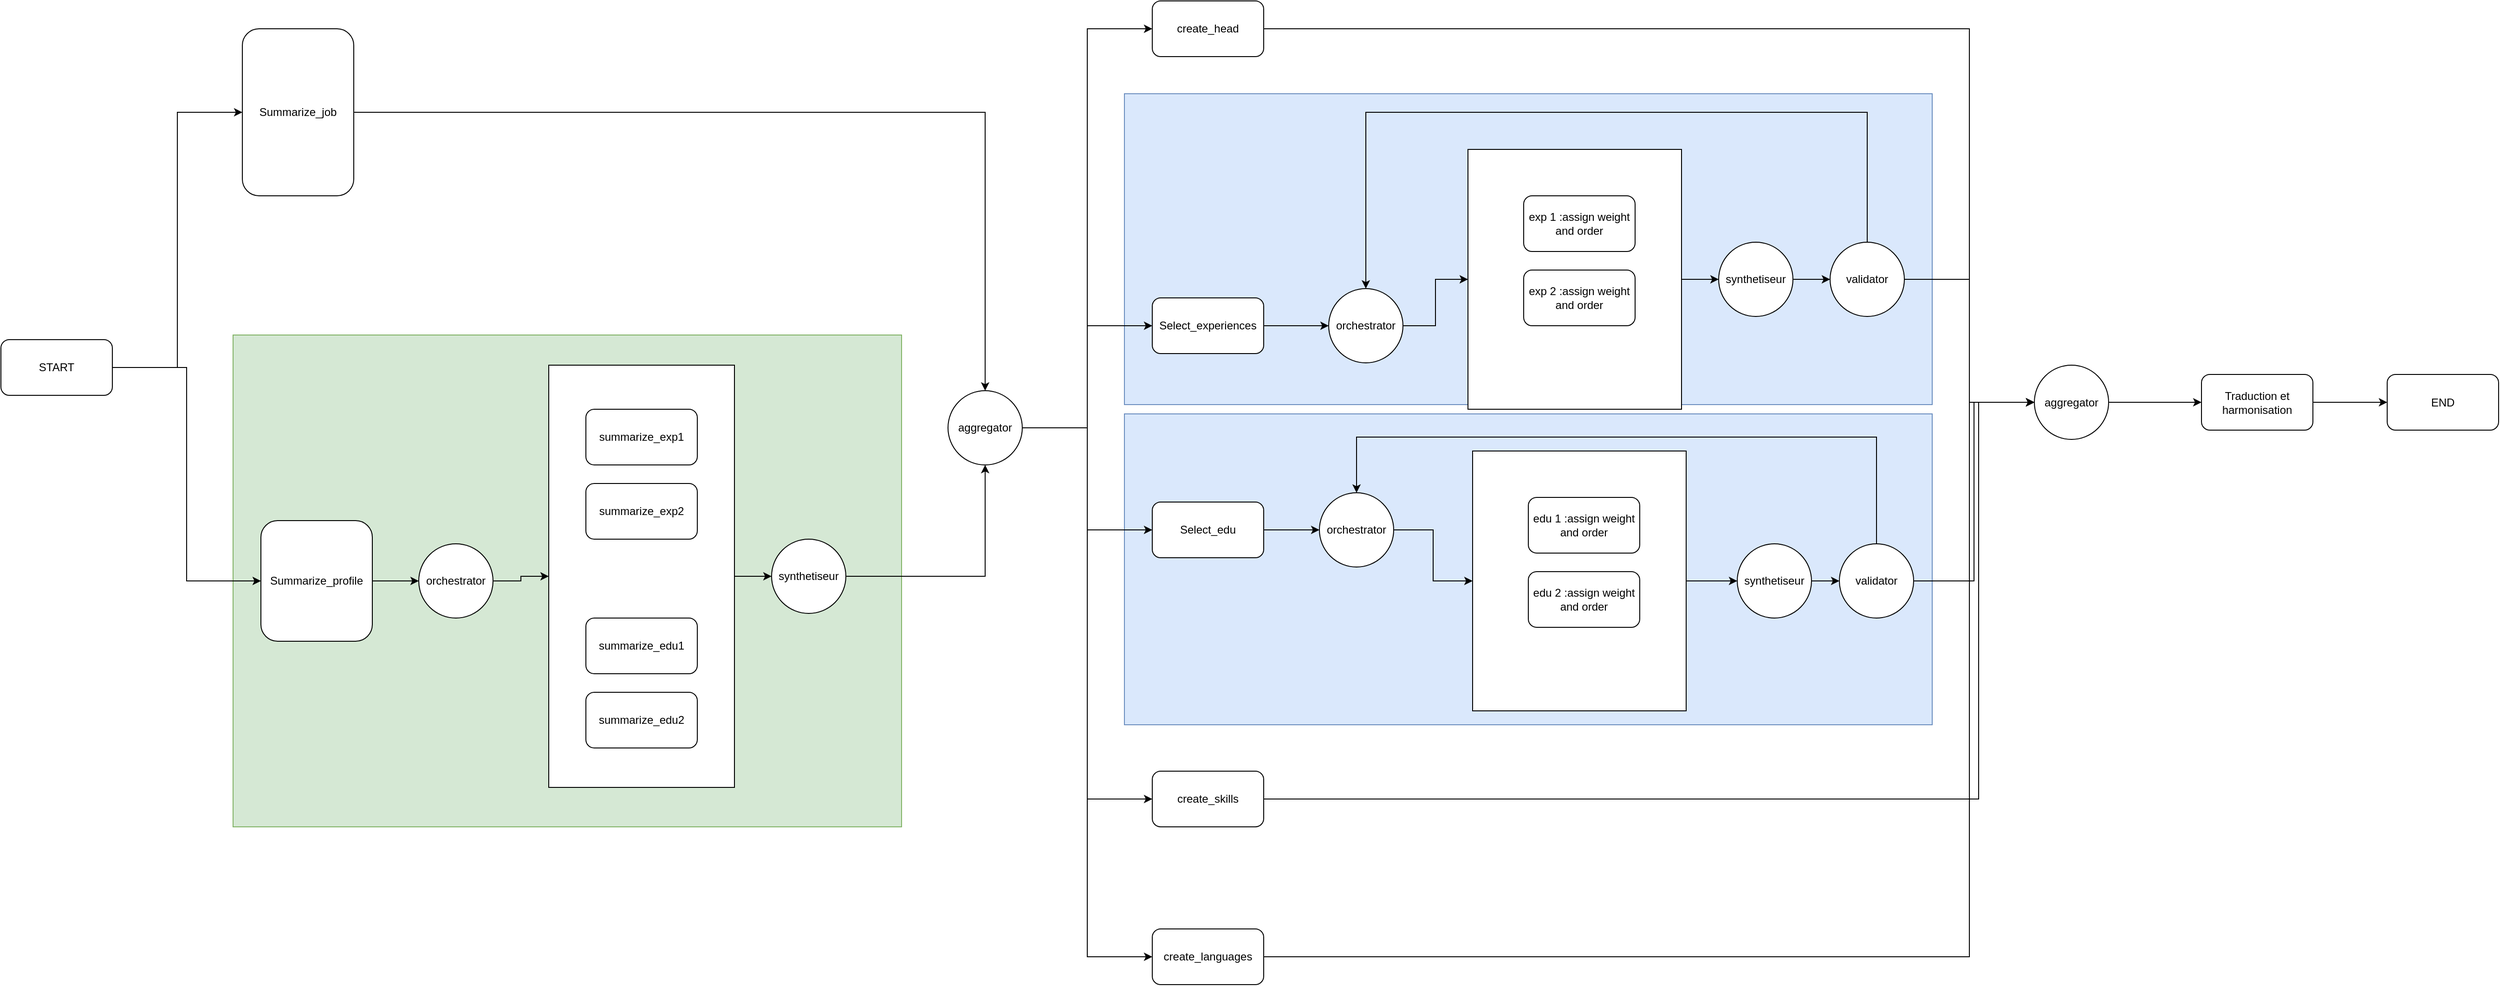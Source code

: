 <mxfile version="26.0.16">
  <diagram name="Page-1" id="X50r67eha17uEZtLHzOA">
    <mxGraphModel dx="3187" dy="1121" grid="1" gridSize="10" guides="1" tooltips="1" connect="1" arrows="1" fold="1" page="1" pageScale="1" pageWidth="827" pageHeight="1169" math="0" shadow="0">
      <root>
        <mxCell id="0" />
        <mxCell id="1" parent="0" />
        <mxCell id="xhA7TpGYNtqSUp4RFqiF-86" value="" style="rounded=0;whiteSpace=wrap;html=1;fillColor=#dae8fc;strokeColor=#6c8ebf;" vertex="1" parent="1">
          <mxGeometry x="-50" y="260" width="870" height="335" as="geometry" />
        </mxCell>
        <mxCell id="xhA7TpGYNtqSUp4RFqiF-85" value="" style="rounded=0;whiteSpace=wrap;html=1;fillColor=#dae8fc;strokeColor=#6c8ebf;" vertex="1" parent="1">
          <mxGeometry x="-50" y="605" width="870" height="335" as="geometry" />
        </mxCell>
        <mxCell id="xhA7TpGYNtqSUp4RFqiF-84" value="" style="rounded=0;whiteSpace=wrap;html=1;fillColor=#d5e8d4;strokeColor=#82b366;" vertex="1" parent="1">
          <mxGeometry x="-1010" y="520" width="720" height="530" as="geometry" />
        </mxCell>
        <mxCell id="xhA7TpGYNtqSUp4RFqiF-40" style="edgeStyle=orthogonalEdgeStyle;rounded=0;orthogonalLoop=1;jettySize=auto;html=1;exitX=1;exitY=0.5;exitDx=0;exitDy=0;entryX=0;entryY=0.5;entryDx=0;entryDy=0;" edge="1" parent="1" source="xhA7TpGYNtqSUp4RFqiF-38" target="xhA7TpGYNtqSUp4RFqiF-31">
          <mxGeometry relative="1" as="geometry" />
        </mxCell>
        <mxCell id="xhA7TpGYNtqSUp4RFqiF-38" value="" style="rounded=0;whiteSpace=wrap;html=1;" vertex="1" parent="1">
          <mxGeometry x="-670" y="552.5" width="200" height="455" as="geometry" />
        </mxCell>
        <mxCell id="xhA7TpGYNtqSUp4RFqiF-41" style="edgeStyle=orthogonalEdgeStyle;rounded=0;orthogonalLoop=1;jettySize=auto;html=1;exitX=1;exitY=0.5;exitDx=0;exitDy=0;entryX=0.5;entryY=0;entryDx=0;entryDy=0;" edge="1" parent="1" source="xhA7TpGYNtqSUp4RFqiF-1" target="xhA7TpGYNtqSUp4RFqiF-29">
          <mxGeometry relative="1" as="geometry" />
        </mxCell>
        <mxCell id="xhA7TpGYNtqSUp4RFqiF-1" value="Summarize_job" style="rounded=1;whiteSpace=wrap;html=1;" vertex="1" parent="1">
          <mxGeometry x="-1000" y="190" width="120" height="180" as="geometry" />
        </mxCell>
        <mxCell id="xhA7TpGYNtqSUp4RFqiF-35" style="edgeStyle=orthogonalEdgeStyle;rounded=0;orthogonalLoop=1;jettySize=auto;html=1;exitX=1;exitY=0.5;exitDx=0;exitDy=0;entryX=0;entryY=0.5;entryDx=0;entryDy=0;" edge="1" parent="1" source="xhA7TpGYNtqSUp4RFqiF-2" target="xhA7TpGYNtqSUp4RFqiF-30">
          <mxGeometry relative="1" as="geometry" />
        </mxCell>
        <mxCell id="xhA7TpGYNtqSUp4RFqiF-2" value="Summarize_profile" style="whiteSpace=wrap;html=1;rounded=1;" vertex="1" parent="1">
          <mxGeometry x="-980" y="720" width="120" height="130" as="geometry" />
        </mxCell>
        <mxCell id="xhA7TpGYNtqSUp4RFqiF-4" value="summarize_exp1" style="whiteSpace=wrap;html=1;rounded=1;" vertex="1" parent="1">
          <mxGeometry x="-630" y="600" width="120" height="60" as="geometry" />
        </mxCell>
        <mxCell id="xhA7TpGYNtqSUp4RFqiF-6" value="summarize_exp2" style="whiteSpace=wrap;html=1;rounded=1;" vertex="1" parent="1">
          <mxGeometry x="-630" y="680" width="120" height="60" as="geometry" />
        </mxCell>
        <mxCell id="xhA7TpGYNtqSUp4RFqiF-7" value="summarize_edu1" style="whiteSpace=wrap;html=1;rounded=1;" vertex="1" parent="1">
          <mxGeometry x="-630" y="825" width="120" height="60" as="geometry" />
        </mxCell>
        <mxCell id="xhA7TpGYNtqSUp4RFqiF-8" value="summarize_edu2" style="whiteSpace=wrap;html=1;rounded=1;" vertex="1" parent="1">
          <mxGeometry x="-630" y="905" width="120" height="60" as="geometry" />
        </mxCell>
        <mxCell id="xhA7TpGYNtqSUp4RFqiF-14" value="Select_experiences" style="rounded=1;whiteSpace=wrap;html=1;" vertex="1" parent="1">
          <mxGeometry x="-20" y="480" width="120" height="60" as="geometry" />
        </mxCell>
        <mxCell id="xhA7TpGYNtqSUp4RFqiF-57" style="edgeStyle=orthogonalEdgeStyle;rounded=0;orthogonalLoop=1;jettySize=auto;html=1;exitX=1;exitY=0.5;exitDx=0;exitDy=0;entryX=0;entryY=0.5;entryDx=0;entryDy=0;" edge="1" parent="1" source="xhA7TpGYNtqSUp4RFqiF-24" target="xhA7TpGYNtqSUp4RFqiF-55">
          <mxGeometry relative="1" as="geometry" />
        </mxCell>
        <mxCell id="xhA7TpGYNtqSUp4RFqiF-24" value="Select_edu" style="rounded=1;whiteSpace=wrap;html=1;" vertex="1" parent="1">
          <mxGeometry x="-20" y="700" width="120" height="60" as="geometry" />
        </mxCell>
        <mxCell id="xhA7TpGYNtqSUp4RFqiF-33" style="edgeStyle=orthogonalEdgeStyle;rounded=0;orthogonalLoop=1;jettySize=auto;html=1;exitX=1;exitY=0.5;exitDx=0;exitDy=0;entryX=0;entryY=0.5;entryDx=0;entryDy=0;" edge="1" parent="1" source="xhA7TpGYNtqSUp4RFqiF-28" target="xhA7TpGYNtqSUp4RFqiF-1">
          <mxGeometry relative="1" as="geometry" />
        </mxCell>
        <mxCell id="xhA7TpGYNtqSUp4RFqiF-34" style="edgeStyle=orthogonalEdgeStyle;rounded=0;orthogonalLoop=1;jettySize=auto;html=1;exitX=1;exitY=0.5;exitDx=0;exitDy=0;entryX=0;entryY=0.5;entryDx=0;entryDy=0;" edge="1" parent="1" source="xhA7TpGYNtqSUp4RFqiF-28" target="xhA7TpGYNtqSUp4RFqiF-2">
          <mxGeometry relative="1" as="geometry" />
        </mxCell>
        <mxCell id="xhA7TpGYNtqSUp4RFqiF-28" value="START" style="rounded=1;whiteSpace=wrap;html=1;" vertex="1" parent="1">
          <mxGeometry x="-1260" y="525" width="120" height="60" as="geometry" />
        </mxCell>
        <mxCell id="xhA7TpGYNtqSUp4RFqiF-43" style="edgeStyle=orthogonalEdgeStyle;rounded=0;orthogonalLoop=1;jettySize=auto;html=1;exitX=1;exitY=0.5;exitDx=0;exitDy=0;entryX=0;entryY=0.5;entryDx=0;entryDy=0;" edge="1" parent="1" source="xhA7TpGYNtqSUp4RFqiF-29" target="xhA7TpGYNtqSUp4RFqiF-14">
          <mxGeometry relative="1" as="geometry" />
        </mxCell>
        <mxCell id="xhA7TpGYNtqSUp4RFqiF-44" style="edgeStyle=orthogonalEdgeStyle;rounded=0;orthogonalLoop=1;jettySize=auto;html=1;exitX=1;exitY=0.5;exitDx=0;exitDy=0;entryX=0;entryY=0.5;entryDx=0;entryDy=0;" edge="1" parent="1" source="xhA7TpGYNtqSUp4RFqiF-29" target="xhA7TpGYNtqSUp4RFqiF-24">
          <mxGeometry relative="1" as="geometry" />
        </mxCell>
        <mxCell id="xhA7TpGYNtqSUp4RFqiF-46" style="edgeStyle=orthogonalEdgeStyle;rounded=0;orthogonalLoop=1;jettySize=auto;html=1;exitX=1;exitY=0.5;exitDx=0;exitDy=0;entryX=0;entryY=0.5;entryDx=0;entryDy=0;" edge="1" parent="1" source="xhA7TpGYNtqSUp4RFqiF-29" target="xhA7TpGYNtqSUp4RFqiF-45">
          <mxGeometry relative="1" as="geometry" />
        </mxCell>
        <mxCell id="xhA7TpGYNtqSUp4RFqiF-48" style="edgeStyle=orthogonalEdgeStyle;rounded=0;orthogonalLoop=1;jettySize=auto;html=1;exitX=1;exitY=0.5;exitDx=0;exitDy=0;entryX=0;entryY=0.5;entryDx=0;entryDy=0;" edge="1" parent="1" source="xhA7TpGYNtqSUp4RFqiF-29" target="xhA7TpGYNtqSUp4RFqiF-47">
          <mxGeometry relative="1" as="geometry" />
        </mxCell>
        <mxCell id="xhA7TpGYNtqSUp4RFqiF-74" style="edgeStyle=orthogonalEdgeStyle;rounded=0;orthogonalLoop=1;jettySize=auto;html=1;exitX=1;exitY=0.5;exitDx=0;exitDy=0;entryX=0;entryY=0.5;entryDx=0;entryDy=0;" edge="1" parent="1" source="xhA7TpGYNtqSUp4RFqiF-29" target="xhA7TpGYNtqSUp4RFqiF-72">
          <mxGeometry relative="1" as="geometry" />
        </mxCell>
        <mxCell id="xhA7TpGYNtqSUp4RFqiF-29" value="aggregator" style="ellipse;whiteSpace=wrap;html=1;aspect=fixed;" vertex="1" parent="1">
          <mxGeometry x="-240" y="580" width="80" height="80" as="geometry" />
        </mxCell>
        <mxCell id="xhA7TpGYNtqSUp4RFqiF-39" style="edgeStyle=orthogonalEdgeStyle;rounded=0;orthogonalLoop=1;jettySize=auto;html=1;exitX=1;exitY=0.5;exitDx=0;exitDy=0;entryX=0;entryY=0.5;entryDx=0;entryDy=0;" edge="1" parent="1" source="xhA7TpGYNtqSUp4RFqiF-30" target="xhA7TpGYNtqSUp4RFqiF-38">
          <mxGeometry relative="1" as="geometry" />
        </mxCell>
        <mxCell id="xhA7TpGYNtqSUp4RFqiF-30" value="orchestrator" style="ellipse;whiteSpace=wrap;html=1;aspect=fixed;" vertex="1" parent="1">
          <mxGeometry x="-810" y="745" width="80" height="80" as="geometry" />
        </mxCell>
        <mxCell id="xhA7TpGYNtqSUp4RFqiF-42" style="edgeStyle=orthogonalEdgeStyle;rounded=0;orthogonalLoop=1;jettySize=auto;html=1;exitX=1;exitY=0.5;exitDx=0;exitDy=0;entryX=0.5;entryY=1;entryDx=0;entryDy=0;" edge="1" parent="1" source="xhA7TpGYNtqSUp4RFqiF-31" target="xhA7TpGYNtqSUp4RFqiF-29">
          <mxGeometry relative="1" as="geometry" />
        </mxCell>
        <mxCell id="xhA7TpGYNtqSUp4RFqiF-31" value="synthetiseur" style="ellipse;whiteSpace=wrap;html=1;aspect=fixed;" vertex="1" parent="1">
          <mxGeometry x="-430" y="740" width="80" height="80" as="geometry" />
        </mxCell>
        <mxCell id="xhA7TpGYNtqSUp4RFqiF-77" style="edgeStyle=orthogonalEdgeStyle;rounded=0;orthogonalLoop=1;jettySize=auto;html=1;exitX=1;exitY=0.5;exitDx=0;exitDy=0;entryX=0;entryY=0.5;entryDx=0;entryDy=0;" edge="1" parent="1" source="xhA7TpGYNtqSUp4RFqiF-45" target="xhA7TpGYNtqSUp4RFqiF-76">
          <mxGeometry relative="1" as="geometry">
            <Array as="points">
              <mxPoint x="860" y="190" />
              <mxPoint x="860" y="593" />
            </Array>
          </mxGeometry>
        </mxCell>
        <mxCell id="xhA7TpGYNtqSUp4RFqiF-45" value="create_head" style="rounded=1;whiteSpace=wrap;html=1;" vertex="1" parent="1">
          <mxGeometry x="-20" y="160" width="120" height="60" as="geometry" />
        </mxCell>
        <mxCell id="xhA7TpGYNtqSUp4RFqiF-80" style="edgeStyle=orthogonalEdgeStyle;rounded=0;orthogonalLoop=1;jettySize=auto;html=1;exitX=1;exitY=0.5;exitDx=0;exitDy=0;entryX=0;entryY=0.5;entryDx=0;entryDy=0;" edge="1" parent="1" source="xhA7TpGYNtqSUp4RFqiF-47" target="xhA7TpGYNtqSUp4RFqiF-76">
          <mxGeometry relative="1" as="geometry">
            <Array as="points">
              <mxPoint x="870" y="1020" />
              <mxPoint x="870" y="593" />
            </Array>
          </mxGeometry>
        </mxCell>
        <mxCell id="xhA7TpGYNtqSUp4RFqiF-47" value="create_skills" style="rounded=1;whiteSpace=wrap;html=1;" vertex="1" parent="1">
          <mxGeometry x="-20" y="990" width="120" height="60" as="geometry" />
        </mxCell>
        <mxCell id="xhA7TpGYNtqSUp4RFqiF-50" value="" style="edgeStyle=orthogonalEdgeStyle;rounded=0;orthogonalLoop=1;jettySize=auto;html=1;" edge="1" parent="1" source="xhA7TpGYNtqSUp4RFqiF-14" target="xhA7TpGYNtqSUp4RFqiF-49">
          <mxGeometry relative="1" as="geometry">
            <mxPoint x="100" y="510" as="sourcePoint" />
            <mxPoint x="300" y="510" as="targetPoint" />
          </mxGeometry>
        </mxCell>
        <mxCell id="xhA7TpGYNtqSUp4RFqiF-58" style="edgeStyle=orthogonalEdgeStyle;rounded=0;orthogonalLoop=1;jettySize=auto;html=1;exitX=1;exitY=0.5;exitDx=0;exitDy=0;" edge="1" parent="1" source="xhA7TpGYNtqSUp4RFqiF-49" target="xhA7TpGYNtqSUp4RFqiF-52">
          <mxGeometry relative="1" as="geometry" />
        </mxCell>
        <mxCell id="xhA7TpGYNtqSUp4RFqiF-49" value="orchestrator" style="ellipse;whiteSpace=wrap;html=1;aspect=fixed;" vertex="1" parent="1">
          <mxGeometry x="170" y="470" width="80" height="80" as="geometry" />
        </mxCell>
        <mxCell id="xhA7TpGYNtqSUp4RFqiF-59" style="edgeStyle=orthogonalEdgeStyle;rounded=0;orthogonalLoop=1;jettySize=auto;html=1;exitX=1;exitY=0.5;exitDx=0;exitDy=0;" edge="1" parent="1" source="xhA7TpGYNtqSUp4RFqiF-55" target="xhA7TpGYNtqSUp4RFqiF-53">
          <mxGeometry relative="1" as="geometry" />
        </mxCell>
        <mxCell id="xhA7TpGYNtqSUp4RFqiF-55" value="orchestrator" style="ellipse;whiteSpace=wrap;html=1;aspect=fixed;" vertex="1" parent="1">
          <mxGeometry x="160" y="690" width="80" height="80" as="geometry" />
        </mxCell>
        <mxCell id="xhA7TpGYNtqSUp4RFqiF-60" value="" style="group" vertex="1" connectable="0" parent="1">
          <mxGeometry x="320" y="320" width="230" height="280" as="geometry" />
        </mxCell>
        <mxCell id="xhA7TpGYNtqSUp4RFqiF-52" value="" style="rounded=0;whiteSpace=wrap;html=1;" vertex="1" parent="xhA7TpGYNtqSUp4RFqiF-60">
          <mxGeometry width="230" height="280" as="geometry" />
        </mxCell>
        <mxCell id="xhA7TpGYNtqSUp4RFqiF-21" value="exp 1 :assign weight&lt;div&gt;and order&lt;/div&gt;" style="whiteSpace=wrap;html=1;rounded=1;" vertex="1" parent="xhA7TpGYNtqSUp4RFqiF-60">
          <mxGeometry x="60" y="50" width="120" height="60" as="geometry" />
        </mxCell>
        <mxCell id="xhA7TpGYNtqSUp4RFqiF-51" value="exp 2 :assign weight&lt;div&gt;and order&lt;/div&gt;" style="whiteSpace=wrap;html=1;rounded=1;" vertex="1" parent="xhA7TpGYNtqSUp4RFqiF-60">
          <mxGeometry x="60" y="130" width="120" height="60" as="geometry" />
        </mxCell>
        <mxCell id="xhA7TpGYNtqSUp4RFqiF-61" value="" style="group" vertex="1" connectable="0" parent="1">
          <mxGeometry x="325" y="645" width="230" height="280" as="geometry" />
        </mxCell>
        <mxCell id="xhA7TpGYNtqSUp4RFqiF-53" value="" style="rounded=0;whiteSpace=wrap;html=1;" vertex="1" parent="xhA7TpGYNtqSUp4RFqiF-61">
          <mxGeometry width="230" height="280" as="geometry" />
        </mxCell>
        <mxCell id="xhA7TpGYNtqSUp4RFqiF-54" value="edu 1 :assign weight&lt;div&gt;and order&lt;/div&gt;" style="whiteSpace=wrap;html=1;rounded=1;" vertex="1" parent="xhA7TpGYNtqSUp4RFqiF-61">
          <mxGeometry x="60" y="50" width="120" height="60" as="geometry" />
        </mxCell>
        <mxCell id="xhA7TpGYNtqSUp4RFqiF-56" value="edu 2 :assign weight&lt;div&gt;and order&lt;/div&gt;" style="whiteSpace=wrap;html=1;rounded=1;" vertex="1" parent="xhA7TpGYNtqSUp4RFqiF-61">
          <mxGeometry x="60" y="130" width="120" height="60" as="geometry" />
        </mxCell>
        <mxCell id="xhA7TpGYNtqSUp4RFqiF-67" style="edgeStyle=orthogonalEdgeStyle;rounded=0;orthogonalLoop=1;jettySize=auto;html=1;exitX=1;exitY=0.5;exitDx=0;exitDy=0;" edge="1" parent="1" source="xhA7TpGYNtqSUp4RFqiF-62" target="xhA7TpGYNtqSUp4RFqiF-66">
          <mxGeometry relative="1" as="geometry" />
        </mxCell>
        <mxCell id="xhA7TpGYNtqSUp4RFqiF-62" value="synthetiseur" style="ellipse;whiteSpace=wrap;html=1;aspect=fixed;" vertex="1" parent="1">
          <mxGeometry x="590" y="420" width="80" height="80" as="geometry" />
        </mxCell>
        <mxCell id="xhA7TpGYNtqSUp4RFqiF-70" style="edgeStyle=orthogonalEdgeStyle;rounded=0;orthogonalLoop=1;jettySize=auto;html=1;exitX=1;exitY=0.5;exitDx=0;exitDy=0;entryX=0;entryY=0.5;entryDx=0;entryDy=0;" edge="1" parent="1" source="xhA7TpGYNtqSUp4RFqiF-63" target="xhA7TpGYNtqSUp4RFqiF-69">
          <mxGeometry relative="1" as="geometry" />
        </mxCell>
        <mxCell id="xhA7TpGYNtqSUp4RFqiF-63" value="synthetiseur" style="ellipse;whiteSpace=wrap;html=1;aspect=fixed;" vertex="1" parent="1">
          <mxGeometry x="610" y="745" width="80" height="80" as="geometry" />
        </mxCell>
        <mxCell id="xhA7TpGYNtqSUp4RFqiF-64" style="edgeStyle=orthogonalEdgeStyle;rounded=0;orthogonalLoop=1;jettySize=auto;html=1;exitX=1;exitY=0.5;exitDx=0;exitDy=0;" edge="1" parent="1" source="xhA7TpGYNtqSUp4RFqiF-52" target="xhA7TpGYNtqSUp4RFqiF-62">
          <mxGeometry relative="1" as="geometry" />
        </mxCell>
        <mxCell id="xhA7TpGYNtqSUp4RFqiF-65" style="edgeStyle=orthogonalEdgeStyle;rounded=0;orthogonalLoop=1;jettySize=auto;html=1;exitX=1;exitY=0.5;exitDx=0;exitDy=0;entryX=0;entryY=0.5;entryDx=0;entryDy=0;" edge="1" parent="1" source="xhA7TpGYNtqSUp4RFqiF-53" target="xhA7TpGYNtqSUp4RFqiF-63">
          <mxGeometry relative="1" as="geometry" />
        </mxCell>
        <mxCell id="xhA7TpGYNtqSUp4RFqiF-68" style="edgeStyle=orthogonalEdgeStyle;rounded=0;orthogonalLoop=1;jettySize=auto;html=1;exitX=0.5;exitY=0;exitDx=0;exitDy=0;entryX=0.5;entryY=0;entryDx=0;entryDy=0;" edge="1" parent="1" source="xhA7TpGYNtqSUp4RFqiF-66" target="xhA7TpGYNtqSUp4RFqiF-49">
          <mxGeometry relative="1" as="geometry">
            <Array as="points">
              <mxPoint x="750" y="280" />
              <mxPoint x="210" y="280" />
            </Array>
          </mxGeometry>
        </mxCell>
        <mxCell id="xhA7TpGYNtqSUp4RFqiF-78" style="edgeStyle=orthogonalEdgeStyle;rounded=0;orthogonalLoop=1;jettySize=auto;html=1;exitX=1;exitY=0.5;exitDx=0;exitDy=0;entryX=0;entryY=0.5;entryDx=0;entryDy=0;" edge="1" parent="1" source="xhA7TpGYNtqSUp4RFqiF-66" target="xhA7TpGYNtqSUp4RFqiF-76">
          <mxGeometry relative="1" as="geometry" />
        </mxCell>
        <mxCell id="xhA7TpGYNtqSUp4RFqiF-66" value="validator" style="ellipse;whiteSpace=wrap;html=1;aspect=fixed;" vertex="1" parent="1">
          <mxGeometry x="710" y="420" width="80" height="80" as="geometry" />
        </mxCell>
        <mxCell id="xhA7TpGYNtqSUp4RFqiF-71" style="edgeStyle=orthogonalEdgeStyle;rounded=0;orthogonalLoop=1;jettySize=auto;html=1;exitX=0.5;exitY=0;exitDx=0;exitDy=0;entryX=0.5;entryY=0;entryDx=0;entryDy=0;" edge="1" parent="1" source="xhA7TpGYNtqSUp4RFqiF-69" target="xhA7TpGYNtqSUp4RFqiF-55">
          <mxGeometry relative="1" as="geometry">
            <Array as="points">
              <mxPoint x="760" y="630" />
              <mxPoint x="200" y="630" />
            </Array>
          </mxGeometry>
        </mxCell>
        <mxCell id="xhA7TpGYNtqSUp4RFqiF-79" style="edgeStyle=orthogonalEdgeStyle;rounded=0;orthogonalLoop=1;jettySize=auto;html=1;exitX=1;exitY=0.5;exitDx=0;exitDy=0;entryX=0;entryY=0.5;entryDx=0;entryDy=0;" edge="1" parent="1" source="xhA7TpGYNtqSUp4RFqiF-69" target="xhA7TpGYNtqSUp4RFqiF-76">
          <mxGeometry relative="1" as="geometry" />
        </mxCell>
        <mxCell id="xhA7TpGYNtqSUp4RFqiF-69" value="validator" style="ellipse;whiteSpace=wrap;html=1;aspect=fixed;" vertex="1" parent="1">
          <mxGeometry x="720" y="745" width="80" height="80" as="geometry" />
        </mxCell>
        <mxCell id="xhA7TpGYNtqSUp4RFqiF-81" style="edgeStyle=orthogonalEdgeStyle;rounded=0;orthogonalLoop=1;jettySize=auto;html=1;exitX=1;exitY=0.5;exitDx=0;exitDy=0;entryX=0;entryY=0.5;entryDx=0;entryDy=0;" edge="1" parent="1" source="xhA7TpGYNtqSUp4RFqiF-72" target="xhA7TpGYNtqSUp4RFqiF-76">
          <mxGeometry relative="1" as="geometry">
            <Array as="points">
              <mxPoint x="860" y="1190" />
              <mxPoint x="860" y="593" />
            </Array>
          </mxGeometry>
        </mxCell>
        <mxCell id="xhA7TpGYNtqSUp4RFqiF-72" value="create_languages" style="rounded=1;whiteSpace=wrap;html=1;" vertex="1" parent="1">
          <mxGeometry x="-20" y="1160" width="120" height="60" as="geometry" />
        </mxCell>
        <mxCell id="xhA7TpGYNtqSUp4RFqiF-83" style="edgeStyle=orthogonalEdgeStyle;rounded=0;orthogonalLoop=1;jettySize=auto;html=1;exitX=1;exitY=0.5;exitDx=0;exitDy=0;entryX=0;entryY=0.5;entryDx=0;entryDy=0;" edge="1" parent="1" source="xhA7TpGYNtqSUp4RFqiF-76" target="xhA7TpGYNtqSUp4RFqiF-82">
          <mxGeometry relative="1" as="geometry" />
        </mxCell>
        <mxCell id="xhA7TpGYNtqSUp4RFqiF-76" value="aggregator" style="ellipse;whiteSpace=wrap;html=1;aspect=fixed;" vertex="1" parent="1">
          <mxGeometry x="930" y="552.5" width="80" height="80" as="geometry" />
        </mxCell>
        <mxCell id="xhA7TpGYNtqSUp4RFqiF-88" value="" style="edgeStyle=orthogonalEdgeStyle;rounded=0;orthogonalLoop=1;jettySize=auto;html=1;" edge="1" parent="1" source="xhA7TpGYNtqSUp4RFqiF-82" target="xhA7TpGYNtqSUp4RFqiF-87">
          <mxGeometry relative="1" as="geometry" />
        </mxCell>
        <mxCell id="xhA7TpGYNtqSUp4RFqiF-82" value="Traduction et harmonisation" style="rounded=1;whiteSpace=wrap;html=1;" vertex="1" parent="1">
          <mxGeometry x="1110" y="562.5" width="120" height="60" as="geometry" />
        </mxCell>
        <mxCell id="xhA7TpGYNtqSUp4RFqiF-87" value="END" style="whiteSpace=wrap;html=1;rounded=1;" vertex="1" parent="1">
          <mxGeometry x="1310" y="562.5" width="120" height="60" as="geometry" />
        </mxCell>
      </root>
    </mxGraphModel>
  </diagram>
</mxfile>
